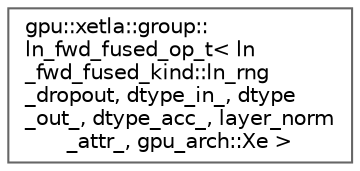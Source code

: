 digraph "Graphical Class Hierarchy"
{
 // LATEX_PDF_SIZE
  bgcolor="transparent";
  edge [fontname=Helvetica,fontsize=10,labelfontname=Helvetica,labelfontsize=10];
  node [fontname=Helvetica,fontsize=10,shape=box,height=0.2,width=0.4];
  rankdir="LR";
  Node0 [id="Node000000",label="gpu::xetla::group::\lln_fwd_fused_op_t\< ln\l_fwd_fused_kind::ln_rng\l_dropout, dtype_in_, dtype\l_out_, dtype_acc_, layer_norm\l_attr_, gpu_arch::Xe \>",height=0.2,width=0.4,color="grey40", fillcolor="white", style="filled",URL="$structgpu_1_1xetla_1_1group_1_1ln__fwd__fused__op__t_3_01ln__fwd__fused__kind_1_1ln__rng__dropou7cd6e677abcfc7a2bed3e7feb170def7.html",tooltip=" "];
}
